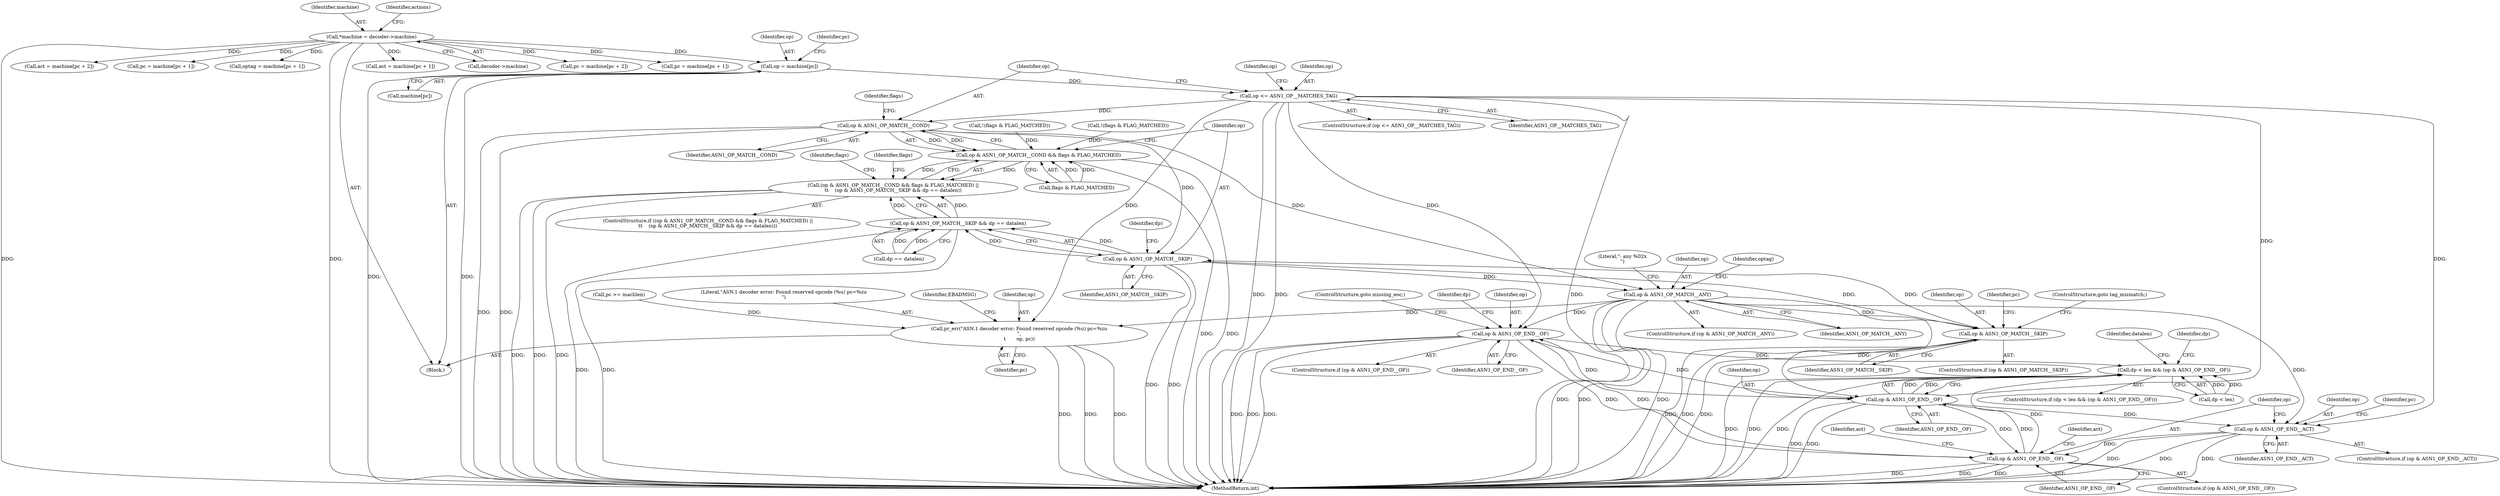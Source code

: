 digraph "0_linux_0d62e9dd6da45bbf0f33a8617afc5fe774c8f45f@array" {
"1000204" [label="(Call,op = machine[pc])"];
"1000118" [label="(Call,*machine = decoder->machine)"];
"1000220" [label="(Call,op <= ASN1_OP__MATCHES_TAG)"];
"1000228" [label="(Call,op & ASN1_OP_MATCH__COND)"];
"1000227" [label="(Call,op & ASN1_OP_MATCH__COND && flags & FLAG_MATCHED)"];
"1000226" [label="(Call,(op & ASN1_OP_MATCH__COND && flags & FLAG_MATCHED) ||\n\t\t    (op & ASN1_OP_MATCH__SKIP && dp == datalen))"];
"1000235" [label="(Call,op & ASN1_OP_MATCH__SKIP)"];
"1000234" [label="(Call,op & ASN1_OP_MATCH__SKIP && dp == datalen)"];
"1000280" [label="(Call,op & ASN1_OP_MATCH__ANY)"];
"1000323" [label="(Call,op & ASN1_OP_MATCH__SKIP)"];
"1000709" [label="(Call,op & ASN1_OP_END__OF)"];
"1000746" [label="(Call,dp < len && (op & ASN1_OP_END__OF))"];
"1000750" [label="(Call,op & ASN1_OP_END__OF)"];
"1000784" [label="(Call,op & ASN1_OP_END__ACT)"];
"1000790" [label="(Call,op & ASN1_OP_END__OF)"];
"1000881" [label="(Call,pr_err(\"ASN.1 decoder error: Found reserved opcode (%u) pc=%zu\n\",\n\t       op, pc))"];
"1000595" [label="(Call,pc = machine[pc + 2])"];
"1000119" [label="(Identifier,machine)"];
"1000486" [label="(Identifier,op)"];
"1000324" [label="(Identifier,op)"];
"1000219" [label="(ControlStructure,if (op <= ASN1_OP__MATCHES_TAG))"];
"1000790" [label="(Call,op & ASN1_OP_END__OF)"];
"1000883" [label="(Identifier,op)"];
"1000759" [label="(Call,pc = machine[pc + 1])"];
"1000755" [label="(Identifier,datalen)"];
"1000792" [label="(Identifier,ASN1_OP_END__OF)"];
"1000116" [label="(Block,)"];
"1000243" [label="(Identifier,flags)"];
"1000225" [label="(ControlStructure,if ((op & ASN1_OP_MATCH__COND && flags & FLAG_MATCHED) ||\n\t\t    (op & ASN1_OP_MATCH__SKIP && dp == datalen)))"];
"1000745" [label="(ControlStructure,if (dp < len && (op & ASN1_OP_END__OF)))"];
"1000606" [label="(Call,!(flags & FLAG_MATCHED))"];
"1000785" [label="(Identifier,op)"];
"1000279" [label="(ControlStructure,if (op & ASN1_OP_MATCH__ANY))"];
"1000708" [label="(ControlStructure,if (op & ASN1_OP_END__OF))"];
"1000213" [label="(Identifier,pc)"];
"1000793" [label="(Call,act = machine[pc + 2])"];
"1000280" [label="(Call,op & ASN1_OP_MATCH__ANY)"];
"1000328" [label="(Identifier,pc)"];
"1000232" [label="(Identifier,flags)"];
"1000711" [label="(Identifier,ASN1_OP_END__OF)"];
"1000204" [label="(Call,op = machine[pc])"];
"1000641" [label="(Call,!(flags & FLAG_MATCHED))"];
"1000784" [label="(Call,op & ASN1_OP_END__ACT)"];
"1000727" [label="(ControlStructure,goto missing_eoc;)"];
"1000747" [label="(Call,dp < len)"];
"1000751" [label="(Identifier,op)"];
"1000125" [label="(Identifier,actions)"];
"1000229" [label="(Identifier,op)"];
"1000881" [label="(Call,pr_err(\"ASN.1 decoder error: Found reserved opcode (%u) pc=%zu\n\",\n\t       op, pc))"];
"1000236" [label="(Identifier,op)"];
"1000884" [label="(Identifier,pc)"];
"1000281" [label="(Identifier,op)"];
"1000200" [label="(Call,pc >= machlen)"];
"1000717" [label="(Call,pc = machine[pc + 1])"];
"1000750" [label="(Call,op & ASN1_OP_END__OF)"];
"1000802" [label="(Identifier,act)"];
"1000205" [label="(Identifier,op)"];
"1000709" [label="(Call,op & ASN1_OP_END__OF)"];
"1000206" [label="(Call,machine[pc])"];
"1000290" [label="(Identifier,optag)"];
"1000322" [label="(ControlStructure,if (op & ASN1_OP_MATCH__SKIP))"];
"1000714" [label="(Identifier,dp)"];
"1000783" [label="(ControlStructure,if (op & ASN1_OP_END__ACT))"];
"1000239" [label="(Identifier,dp)"];
"1000230" [label="(Identifier,ASN1_OP_MATCH__COND)"];
"1000282" [label="(Identifier,ASN1_OP_MATCH__ANY)"];
"1000882" [label="(Literal,\"ASN.1 decoder error: Found reserved opcode (%u) pc=%zu\n\")"];
"1000887" [label="(Identifier,EBADMSG)"];
"1000323" [label="(Call,op & ASN1_OP_MATCH__SKIP)"];
"1000819" [label="(Identifier,pc)"];
"1000289" [label="(Call,optag = machine[pc + 1])"];
"1000222" [label="(Identifier,ASN1_OP__MATCHES_TAG)"];
"1000752" [label="(Identifier,ASN1_OP_END__OF)"];
"1000964" [label="(MethodReturn,int)"];
"1000746" [label="(Call,dp < len && (op & ASN1_OP_END__OF))"];
"1000220" [label="(Call,op <= ASN1_OP__MATCHES_TAG)"];
"1000801" [label="(Call,act = machine[pc + 1])"];
"1000238" [label="(Call,dp == datalen)"];
"1000227" [label="(Call,op & ASN1_OP_MATCH__COND && flags & FLAG_MATCHED)"];
"1000335" [label="(ControlStructure,goto tag_mismatch;)"];
"1000325" [label="(Identifier,ASN1_OP_MATCH__SKIP)"];
"1000285" [label="(Literal,\"- any %02x\n\")"];
"1000771" [label="(Identifier,dp)"];
"1000710" [label="(Identifier,op)"];
"1000221" [label="(Identifier,op)"];
"1000120" [label="(Call,decoder->machine)"];
"1000252" [label="(Identifier,flags)"];
"1000789" [label="(ControlStructure,if (op & ASN1_OP_END__OF))"];
"1000235" [label="(Call,op & ASN1_OP_MATCH__SKIP)"];
"1000791" [label="(Identifier,op)"];
"1000228" [label="(Call,op & ASN1_OP_MATCH__COND)"];
"1000118" [label="(Call,*machine = decoder->machine)"];
"1000237" [label="(Identifier,ASN1_OP_MATCH__SKIP)"];
"1000226" [label="(Call,(op & ASN1_OP_MATCH__COND && flags & FLAG_MATCHED) ||\n\t\t    (op & ASN1_OP_MATCH__SKIP && dp == datalen))"];
"1000794" [label="(Identifier,act)"];
"1000786" [label="(Identifier,ASN1_OP_END__ACT)"];
"1000231" [label="(Call,flags & FLAG_MATCHED)"];
"1000234" [label="(Call,op & ASN1_OP_MATCH__SKIP && dp == datalen)"];
"1000204" -> "1000116"  [label="AST: "];
"1000204" -> "1000206"  [label="CFG: "];
"1000205" -> "1000204"  [label="AST: "];
"1000206" -> "1000204"  [label="AST: "];
"1000213" -> "1000204"  [label="CFG: "];
"1000204" -> "1000964"  [label="DDG: "];
"1000204" -> "1000964"  [label="DDG: "];
"1000118" -> "1000204"  [label="DDG: "];
"1000204" -> "1000220"  [label="DDG: "];
"1000118" -> "1000116"  [label="AST: "];
"1000118" -> "1000120"  [label="CFG: "];
"1000119" -> "1000118"  [label="AST: "];
"1000120" -> "1000118"  [label="AST: "];
"1000125" -> "1000118"  [label="CFG: "];
"1000118" -> "1000964"  [label="DDG: "];
"1000118" -> "1000964"  [label="DDG: "];
"1000118" -> "1000289"  [label="DDG: "];
"1000118" -> "1000595"  [label="DDG: "];
"1000118" -> "1000717"  [label="DDG: "];
"1000118" -> "1000759"  [label="DDG: "];
"1000118" -> "1000793"  [label="DDG: "];
"1000118" -> "1000801"  [label="DDG: "];
"1000220" -> "1000219"  [label="AST: "];
"1000220" -> "1000222"  [label="CFG: "];
"1000221" -> "1000220"  [label="AST: "];
"1000222" -> "1000220"  [label="AST: "];
"1000229" -> "1000220"  [label="CFG: "];
"1000486" -> "1000220"  [label="CFG: "];
"1000220" -> "1000964"  [label="DDG: "];
"1000220" -> "1000964"  [label="DDG: "];
"1000220" -> "1000964"  [label="DDG: "];
"1000220" -> "1000228"  [label="DDG: "];
"1000220" -> "1000709"  [label="DDG: "];
"1000220" -> "1000750"  [label="DDG: "];
"1000220" -> "1000784"  [label="DDG: "];
"1000220" -> "1000881"  [label="DDG: "];
"1000228" -> "1000227"  [label="AST: "];
"1000228" -> "1000230"  [label="CFG: "];
"1000229" -> "1000228"  [label="AST: "];
"1000230" -> "1000228"  [label="AST: "];
"1000232" -> "1000228"  [label="CFG: "];
"1000227" -> "1000228"  [label="CFG: "];
"1000228" -> "1000964"  [label="DDG: "];
"1000228" -> "1000964"  [label="DDG: "];
"1000228" -> "1000227"  [label="DDG: "];
"1000228" -> "1000227"  [label="DDG: "];
"1000228" -> "1000235"  [label="DDG: "];
"1000228" -> "1000280"  [label="DDG: "];
"1000227" -> "1000226"  [label="AST: "];
"1000227" -> "1000231"  [label="CFG: "];
"1000231" -> "1000227"  [label="AST: "];
"1000236" -> "1000227"  [label="CFG: "];
"1000226" -> "1000227"  [label="CFG: "];
"1000227" -> "1000964"  [label="DDG: "];
"1000227" -> "1000964"  [label="DDG: "];
"1000227" -> "1000226"  [label="DDG: "];
"1000227" -> "1000226"  [label="DDG: "];
"1000606" -> "1000227"  [label="DDG: "];
"1000641" -> "1000227"  [label="DDG: "];
"1000231" -> "1000227"  [label="DDG: "];
"1000231" -> "1000227"  [label="DDG: "];
"1000226" -> "1000225"  [label="AST: "];
"1000226" -> "1000234"  [label="CFG: "];
"1000234" -> "1000226"  [label="AST: "];
"1000243" -> "1000226"  [label="CFG: "];
"1000252" -> "1000226"  [label="CFG: "];
"1000226" -> "1000964"  [label="DDG: "];
"1000226" -> "1000964"  [label="DDG: "];
"1000226" -> "1000964"  [label="DDG: "];
"1000234" -> "1000226"  [label="DDG: "];
"1000234" -> "1000226"  [label="DDG: "];
"1000235" -> "1000234"  [label="AST: "];
"1000235" -> "1000237"  [label="CFG: "];
"1000236" -> "1000235"  [label="AST: "];
"1000237" -> "1000235"  [label="AST: "];
"1000239" -> "1000235"  [label="CFG: "];
"1000234" -> "1000235"  [label="CFG: "];
"1000235" -> "1000964"  [label="DDG: "];
"1000235" -> "1000964"  [label="DDG: "];
"1000235" -> "1000234"  [label="DDG: "];
"1000235" -> "1000234"  [label="DDG: "];
"1000323" -> "1000235"  [label="DDG: "];
"1000235" -> "1000280"  [label="DDG: "];
"1000235" -> "1000323"  [label="DDG: "];
"1000234" -> "1000238"  [label="CFG: "];
"1000238" -> "1000234"  [label="AST: "];
"1000234" -> "1000964"  [label="DDG: "];
"1000234" -> "1000964"  [label="DDG: "];
"1000238" -> "1000234"  [label="DDG: "];
"1000238" -> "1000234"  [label="DDG: "];
"1000280" -> "1000279"  [label="AST: "];
"1000280" -> "1000282"  [label="CFG: "];
"1000281" -> "1000280"  [label="AST: "];
"1000282" -> "1000280"  [label="AST: "];
"1000285" -> "1000280"  [label="CFG: "];
"1000290" -> "1000280"  [label="CFG: "];
"1000280" -> "1000964"  [label="DDG: "];
"1000280" -> "1000964"  [label="DDG: "];
"1000280" -> "1000964"  [label="DDG: "];
"1000280" -> "1000323"  [label="DDG: "];
"1000280" -> "1000709"  [label="DDG: "];
"1000280" -> "1000750"  [label="DDG: "];
"1000280" -> "1000784"  [label="DDG: "];
"1000280" -> "1000881"  [label="DDG: "];
"1000323" -> "1000322"  [label="AST: "];
"1000323" -> "1000325"  [label="CFG: "];
"1000324" -> "1000323"  [label="AST: "];
"1000325" -> "1000323"  [label="AST: "];
"1000328" -> "1000323"  [label="CFG: "];
"1000335" -> "1000323"  [label="CFG: "];
"1000323" -> "1000964"  [label="DDG: "];
"1000323" -> "1000964"  [label="DDG: "];
"1000323" -> "1000964"  [label="DDG: "];
"1000709" -> "1000708"  [label="AST: "];
"1000709" -> "1000711"  [label="CFG: "];
"1000710" -> "1000709"  [label="AST: "];
"1000711" -> "1000709"  [label="AST: "];
"1000714" -> "1000709"  [label="CFG: "];
"1000727" -> "1000709"  [label="CFG: "];
"1000709" -> "1000964"  [label="DDG: "];
"1000709" -> "1000964"  [label="DDG: "];
"1000709" -> "1000964"  [label="DDG: "];
"1000790" -> "1000709"  [label="DDG: "];
"1000750" -> "1000709"  [label="DDG: "];
"1000709" -> "1000746"  [label="DDG: "];
"1000709" -> "1000750"  [label="DDG: "];
"1000709" -> "1000790"  [label="DDG: "];
"1000746" -> "1000745"  [label="AST: "];
"1000746" -> "1000747"  [label="CFG: "];
"1000746" -> "1000750"  [label="CFG: "];
"1000747" -> "1000746"  [label="AST: "];
"1000750" -> "1000746"  [label="AST: "];
"1000755" -> "1000746"  [label="CFG: "];
"1000771" -> "1000746"  [label="CFG: "];
"1000746" -> "1000964"  [label="DDG: "];
"1000746" -> "1000964"  [label="DDG: "];
"1000746" -> "1000964"  [label="DDG: "];
"1000747" -> "1000746"  [label="DDG: "];
"1000747" -> "1000746"  [label="DDG: "];
"1000750" -> "1000746"  [label="DDG: "];
"1000750" -> "1000746"  [label="DDG: "];
"1000790" -> "1000746"  [label="DDG: "];
"1000750" -> "1000752"  [label="CFG: "];
"1000751" -> "1000750"  [label="AST: "];
"1000752" -> "1000750"  [label="AST: "];
"1000750" -> "1000964"  [label="DDG: "];
"1000750" -> "1000964"  [label="DDG: "];
"1000790" -> "1000750"  [label="DDG: "];
"1000750" -> "1000784"  [label="DDG: "];
"1000750" -> "1000790"  [label="DDG: "];
"1000784" -> "1000783"  [label="AST: "];
"1000784" -> "1000786"  [label="CFG: "];
"1000785" -> "1000784"  [label="AST: "];
"1000786" -> "1000784"  [label="AST: "];
"1000791" -> "1000784"  [label="CFG: "];
"1000819" -> "1000784"  [label="CFG: "];
"1000784" -> "1000964"  [label="DDG: "];
"1000784" -> "1000964"  [label="DDG: "];
"1000784" -> "1000964"  [label="DDG: "];
"1000784" -> "1000790"  [label="DDG: "];
"1000790" -> "1000789"  [label="AST: "];
"1000790" -> "1000792"  [label="CFG: "];
"1000791" -> "1000790"  [label="AST: "];
"1000792" -> "1000790"  [label="AST: "];
"1000794" -> "1000790"  [label="CFG: "];
"1000802" -> "1000790"  [label="CFG: "];
"1000790" -> "1000964"  [label="DDG: "];
"1000790" -> "1000964"  [label="DDG: "];
"1000790" -> "1000964"  [label="DDG: "];
"1000881" -> "1000116"  [label="AST: "];
"1000881" -> "1000884"  [label="CFG: "];
"1000882" -> "1000881"  [label="AST: "];
"1000883" -> "1000881"  [label="AST: "];
"1000884" -> "1000881"  [label="AST: "];
"1000887" -> "1000881"  [label="CFG: "];
"1000881" -> "1000964"  [label="DDG: "];
"1000881" -> "1000964"  [label="DDG: "];
"1000881" -> "1000964"  [label="DDG: "];
"1000200" -> "1000881"  [label="DDG: "];
}
